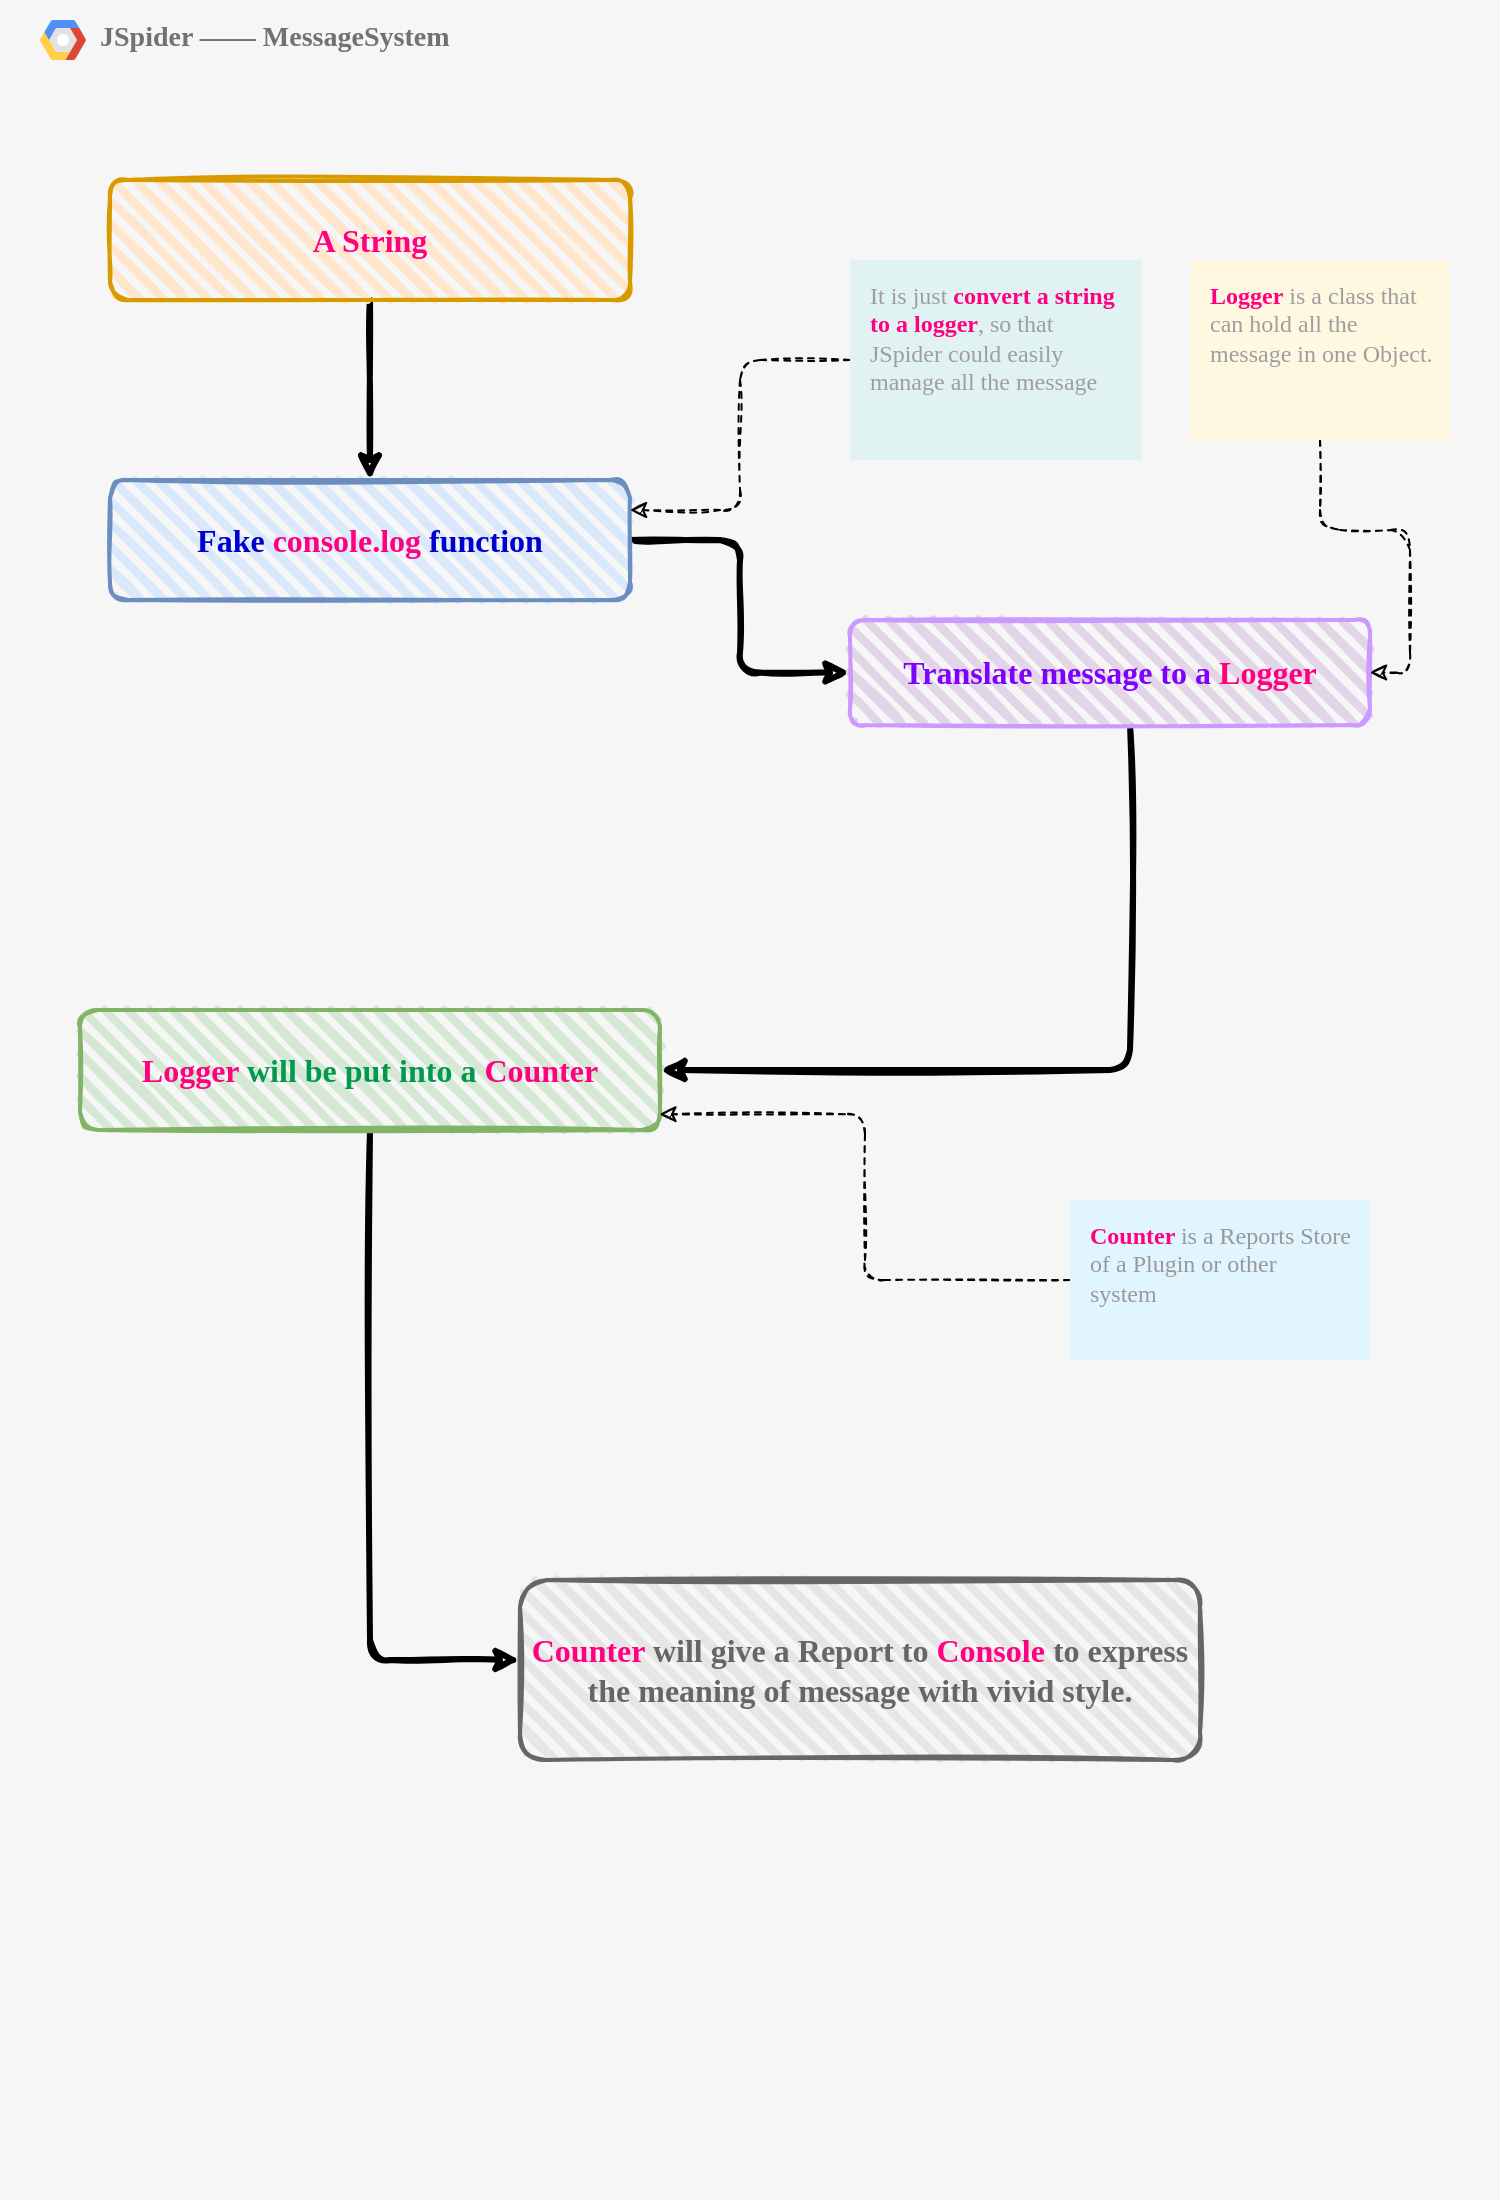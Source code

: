 <mxfile>
    <diagram id="GjEiPBBv63HPv-iuIJ8a" name="第 1 页">
        <mxGraphModel dx="990" dy="740" grid="1" gridSize="10" guides="1" tooltips="1" connect="1" arrows="1" fold="1" page="1" pageScale="1" pageWidth="827" pageHeight="1169" math="0" shadow="0">
            <root>
                <mxCell id="0"/>
                <mxCell id="17" value="未命名图层" style="locked=1;" parent="0"/>
                <mxCell id="18" value="&lt;b&gt;JSpider —— MessageSystem&lt;/b&gt;" style="fillColor=#F6F6F6;strokeColor=none;shadow=0;gradientColor=none;fontSize=14;align=left;spacing=10;fontColor=#717171;9E9E9E;verticalAlign=top;spacingTop=-4;fontStyle=0;spacingLeft=40;html=1;fontFamily=Comic Sans MS;" parent="17" vertex="1">
                    <mxGeometry x="50" y="30" width="750" height="1100" as="geometry"/>
                </mxCell>
                <mxCell id="19" value="" style="shape=mxgraph.gcp2.google_cloud_platform;fillColor=#F6F6F6;strokeColor=none;shadow=0;gradientColor=none;" parent="18" vertex="1">
                    <mxGeometry width="23" height="20" relative="1" as="geometry">
                        <mxPoint x="20" y="10" as="offset"/>
                    </mxGeometry>
                </mxCell>
                <mxCell id="1" style="" parent="0"/>
                <mxCell id="4" style="edgeStyle=orthogonalEdgeStyle;orthogonalLoop=1;jettySize=auto;html=1;fontFamily=Comic Sans MS;fontSize=20;fontColor=#0000CC;rounded=1;sketch=1;fontStyle=0;strokeWidth=3;" parent="1" source="2" target="3" edge="1">
                    <mxGeometry relative="1" as="geometry"/>
                </mxCell>
                <mxCell id="2" value="A String" style="rounded=1;whiteSpace=wrap;html=1;strokeWidth=2;fillWeight=4;hachureGap=8;hachureAngle=45;fillColor=#ffe6cc;sketch=1;fontFamily=Comic Sans MS;fontStyle=1;fontSize=16;strokeColor=#d79b00;spacingTop=0;fontColor=#FF0080;" parent="1" vertex="1">
                    <mxGeometry x="105" y="120" width="260" height="60" as="geometry"/>
                </mxCell>
                <mxCell id="6" style="edgeStyle=orthogonalEdgeStyle;orthogonalLoop=1;jettySize=auto;html=1;fontFamily=Comic Sans MS;fontSize=20;fontColor=#CC00CC;entryX=0;entryY=0.5;entryDx=0;entryDy=0;rounded=1;sketch=1;fontStyle=0;strokeWidth=3;" parent="1" source="3" target="5" edge="1">
                    <mxGeometry relative="1" as="geometry">
                        <mxPoint x="578" y="300" as="targetPoint"/>
                    </mxGeometry>
                </mxCell>
                <mxCell id="3" value="Fake&lt;font color=&quot;#cc0000&quot;&gt; &lt;/font&gt;&lt;font color=&quot;#ff0080&quot;&gt;console.log&lt;/font&gt;&lt;font color=&quot;#cc0000&quot;&gt; &lt;/font&gt;function" style="rounded=1;whiteSpace=wrap;html=1;strokeWidth=2;fillWeight=4;hachureGap=8;hachureAngle=45;fillColor=#dae8fc;sketch=1;fontFamily=Comic Sans MS;fontStyle=1;fontSize=16;strokeColor=#6c8ebf;fontColor=#0000CC;" parent="1" vertex="1">
                    <mxGeometry x="105" y="270" width="260" height="60" as="geometry"/>
                </mxCell>
                <mxCell id="24" style="edgeStyle=orthogonalEdgeStyle;rounded=1;orthogonalLoop=1;jettySize=auto;html=1;entryX=1;entryY=0.5;entryDx=0;entryDy=0;sketch=1;jumpStyle=arc;fontSize=20;fontStyle=0;strokeWidth=3;" edge="1" parent="1" source="5" target="10">
                    <mxGeometry relative="1" as="geometry">
                        <Array as="points">
                            <mxPoint x="615" y="565"/>
                        </Array>
                    </mxGeometry>
                </mxCell>
                <mxCell id="5" value="Translate message to a &lt;font color=&quot;#ff0080&quot;&gt;Logger&lt;/font&gt;" style="rounded=1;whiteSpace=wrap;html=1;strokeWidth=2;fillWeight=4;hachureGap=8;hachureAngle=45;fillColor=#e1d5e7;sketch=1;fontFamily=Comic Sans MS;fontStyle=1;fontSize=16;strokeColor=#CC99FF;fontColor=#7F00FF;" parent="1" vertex="1">
                    <mxGeometry x="475" y="340" width="260" height="52.5" as="geometry"/>
                </mxCell>
                <mxCell id="12" style="edgeStyle=orthogonalEdgeStyle;rounded=1;sketch=1;orthogonalLoop=1;jettySize=auto;html=1;entryX=1;entryY=0.25;entryDx=0;entryDy=0;fontFamily=Comic Sans MS;fontSize=13;fontColor=#CC0066;dashed=1;" parent="1" source="8" target="3" edge="1">
                    <mxGeometry relative="1" as="geometry"/>
                </mxCell>
                <mxCell id="8" value="It is just &lt;b&gt;&lt;font color=&quot;#ff0080&quot;&gt;convert a string to a logger&lt;/font&gt;&lt;/b&gt;, so that JSpider could easily manage all the message" style="points=[[0,0,0],[0.25,0,0],[0.5,0,0],[0.75,0,0],[1,0,0],[1,0.25,0],[1,0.5,0],[1,0.75,0],[1,1,0],[0.75,1,0],[0.5,1,0],[0.25,1,0],[0,1,0],[0,0.75,0],[0,0.5,0],[0,0.25,0]];rounded=1;absoluteArcSize=1;arcSize=2;html=1;strokeColor=none;gradientColor=none;shadow=0;dashed=0;fontSize=12;fontColor=#9E9E9E;align=left;verticalAlign=top;spacing=10;spacingTop=-4;fillColor=#E0F2F1;fontFamily=Comic Sans MS;whiteSpace=wrap;" parent="1" vertex="1">
                    <mxGeometry x="475" y="160" width="146" height="100" as="geometry"/>
                </mxCell>
                <mxCell id="14" style="edgeStyle=orthogonalEdgeStyle;rounded=1;sketch=1;orthogonalLoop=1;jettySize=auto;html=1;entryX=1;entryY=0.5;entryDx=0;entryDy=0;fontFamily=Comic Sans MS;fontSize=16;fontColor=#CC0066;dashed=1;" parent="1" source="9" target="5" edge="1">
                    <mxGeometry relative="1" as="geometry"/>
                </mxCell>
                <mxCell id="9" value="&lt;b&gt;&lt;font color=&quot;#ff0080&quot;&gt;Logger&lt;/font&gt;&lt;/b&gt; is a class that can hold all the message in one Object." style="points=[[0,0,0],[0.25,0,0],[0.5,0,0],[0.75,0,0],[1,0,0],[1,0.25,0],[1,0.5,0],[1,0.75,0],[1,1,0],[0.75,1,0],[0.5,1,0],[0.25,1,0],[0,1,0],[0,0.75,0],[0,0.5,0],[0,0.25,0]];rounded=1;absoluteArcSize=1;arcSize=2;html=1;strokeColor=none;gradientColor=none;shadow=0;dashed=0;fontSize=12;fontColor=#9E9E9E;align=left;verticalAlign=top;spacing=10;spacingTop=-4;fillColor=#FFF8E1;fontFamily=Comic Sans MS;whiteSpace=wrap;" parent="1" vertex="1">
                    <mxGeometry x="645" y="160" width="130" height="90" as="geometry"/>
                </mxCell>
                <mxCell id="28" style="edgeStyle=orthogonalEdgeStyle;rounded=1;sketch=1;jumpStyle=arc;orthogonalLoop=1;jettySize=auto;html=1;fontFamily=Comic Sans MS;fontSize=20;fontColor=#FF0080;strokeWidth=3;" edge="1" parent="1" source="10" target="27">
                    <mxGeometry relative="1" as="geometry">
                        <Array as="points">
                            <mxPoint x="235" y="860"/>
                        </Array>
                    </mxGeometry>
                </mxCell>
                <mxCell id="10" value="&lt;font color=&quot;#ff0080&quot;&gt;Logger&lt;/font&gt; will be put into a &lt;font color=&quot;#ff0080&quot;&gt;Counter&lt;/font&gt;" style="rounded=1;whiteSpace=wrap;html=1;strokeWidth=2;fillWeight=4;hachureGap=8;hachureAngle=45;sketch=1;fontFamily=Comic Sans MS;fontStyle=1;fontSize=16;strokeColor=#82b366;fillColor=#d5e8d4;fontColor=#00994D;" parent="1" vertex="1">
                    <mxGeometry x="90" y="535" width="290" height="60" as="geometry"/>
                </mxCell>
                <mxCell id="26" style="edgeStyle=orthogonalEdgeStyle;rounded=1;sketch=1;jumpStyle=arc;orthogonalLoop=1;jettySize=auto;html=1;entryX=0.999;entryY=0.869;entryDx=0;entryDy=0;entryPerimeter=0;dashed=1;fontFamily=Comic Sans MS;fontColor=#FF0080;" edge="1" parent="1" source="25" target="10">
                    <mxGeometry relative="1" as="geometry"/>
                </mxCell>
                <mxCell id="25" value="&lt;font color=&quot;#ff0080&quot; style=&quot;font-weight: bold&quot;&gt;Counter &lt;/font&gt;&lt;font color=&quot;#999999&quot;&gt;is a Reports Store of a Plugin or other system&lt;b&gt;&amp;nbsp;&lt;/b&gt;&lt;/font&gt;" style="points=[[0,0,0],[0.25,0,0],[0.5,0,0],[0.75,0,0],[1,0,0],[1,0.25,0],[1,0.5,0],[1,0.75,0],[1,1,0],[0.75,1,0],[0.5,1,0],[0.25,1,0],[0,1,0],[0,0.75,0],[0,0.5,0],[0,0.25,0]];rounded=1;absoluteArcSize=1;arcSize=2;html=1;strokeColor=none;gradientColor=none;shadow=0;dashed=0;fontSize=12;fontColor=#9E9E9E;align=left;verticalAlign=top;spacing=10;spacingTop=-4;fillColor=#E1F5FE;fontFamily=Comic Sans MS;whiteSpace=wrap;" vertex="1" parent="1">
                    <mxGeometry x="585" y="630" width="150" height="80" as="geometry"/>
                </mxCell>
                <mxCell id="27" value="&lt;font color=&quot;#ff0080&quot;&gt;Counter &lt;/font&gt;&lt;font color=&quot;#666666&quot;&gt;will give a Report to &lt;/font&gt;&lt;font color=&quot;#ff0080&quot;&gt;Console&lt;/font&gt;&lt;font color=&quot;#666666&quot;&gt; to express the meaning of message with vivid style.&lt;/font&gt;" style="rounded=1;whiteSpace=wrap;html=1;strokeWidth=2;fillWeight=4;hachureGap=8;hachureAngle=45;sketch=1;fontFamily=Comic Sans MS;fontStyle=1;fontSize=16;strokeColor=#666666;fontColor=#333333;fillColor=#E6E6E6;" vertex="1" parent="1">
                    <mxGeometry x="310" y="820" width="340" height="90" as="geometry"/>
                </mxCell>
            </root>
        </mxGraphModel>
    </diagram>
</mxfile>

